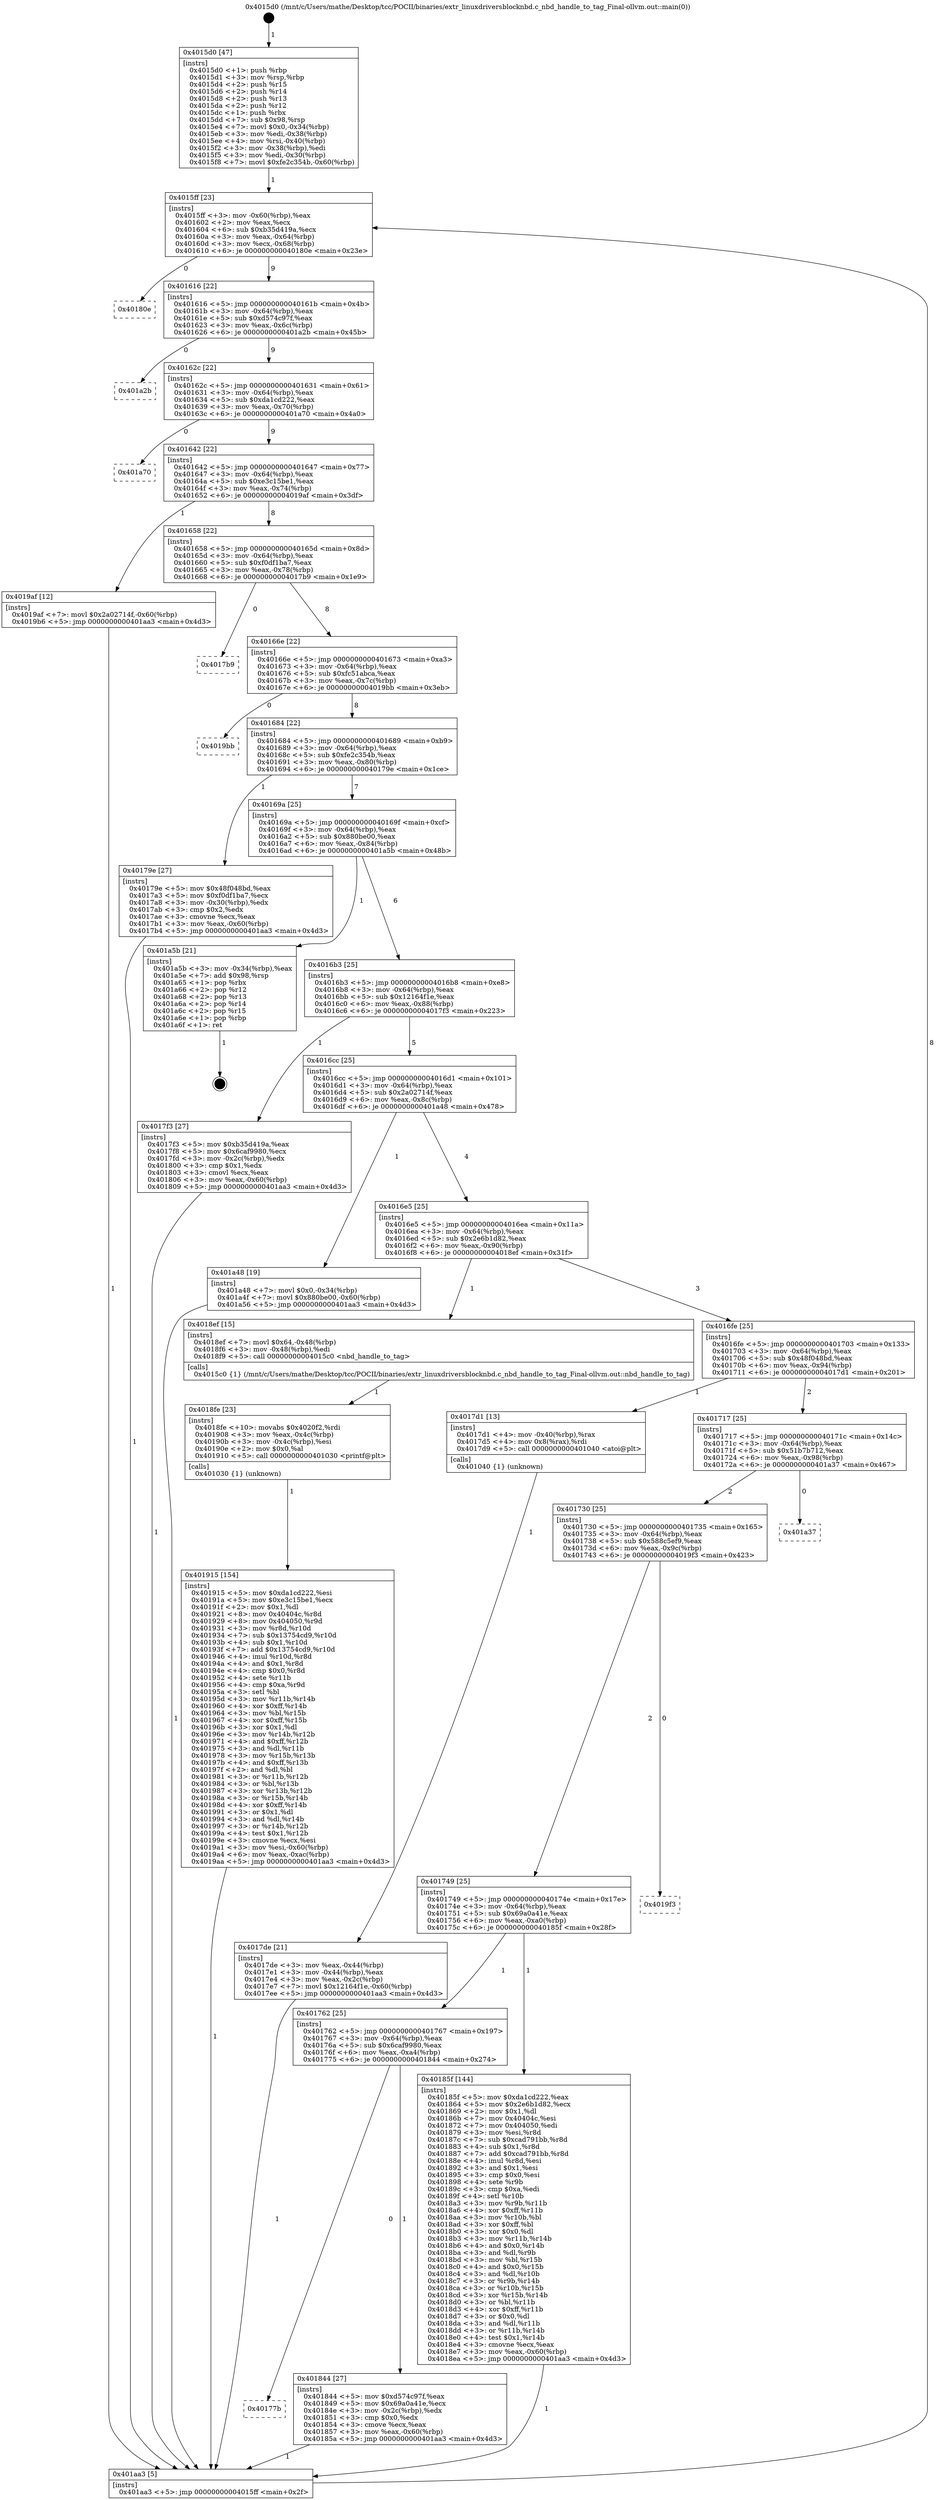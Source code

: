 digraph "0x4015d0" {
  label = "0x4015d0 (/mnt/c/Users/mathe/Desktop/tcc/POCII/binaries/extr_linuxdriversblocknbd.c_nbd_handle_to_tag_Final-ollvm.out::main(0))"
  labelloc = "t"
  node[shape=record]

  Entry [label="",width=0.3,height=0.3,shape=circle,fillcolor=black,style=filled]
  "0x4015ff" [label="{
     0x4015ff [23]\l
     | [instrs]\l
     &nbsp;&nbsp;0x4015ff \<+3\>: mov -0x60(%rbp),%eax\l
     &nbsp;&nbsp;0x401602 \<+2\>: mov %eax,%ecx\l
     &nbsp;&nbsp;0x401604 \<+6\>: sub $0xb35d419a,%ecx\l
     &nbsp;&nbsp;0x40160a \<+3\>: mov %eax,-0x64(%rbp)\l
     &nbsp;&nbsp;0x40160d \<+3\>: mov %ecx,-0x68(%rbp)\l
     &nbsp;&nbsp;0x401610 \<+6\>: je 000000000040180e \<main+0x23e\>\l
  }"]
  "0x40180e" [label="{
     0x40180e\l
  }", style=dashed]
  "0x401616" [label="{
     0x401616 [22]\l
     | [instrs]\l
     &nbsp;&nbsp;0x401616 \<+5\>: jmp 000000000040161b \<main+0x4b\>\l
     &nbsp;&nbsp;0x40161b \<+3\>: mov -0x64(%rbp),%eax\l
     &nbsp;&nbsp;0x40161e \<+5\>: sub $0xd574c97f,%eax\l
     &nbsp;&nbsp;0x401623 \<+3\>: mov %eax,-0x6c(%rbp)\l
     &nbsp;&nbsp;0x401626 \<+6\>: je 0000000000401a2b \<main+0x45b\>\l
  }"]
  Exit [label="",width=0.3,height=0.3,shape=circle,fillcolor=black,style=filled,peripheries=2]
  "0x401a2b" [label="{
     0x401a2b\l
  }", style=dashed]
  "0x40162c" [label="{
     0x40162c [22]\l
     | [instrs]\l
     &nbsp;&nbsp;0x40162c \<+5\>: jmp 0000000000401631 \<main+0x61\>\l
     &nbsp;&nbsp;0x401631 \<+3\>: mov -0x64(%rbp),%eax\l
     &nbsp;&nbsp;0x401634 \<+5\>: sub $0xda1cd222,%eax\l
     &nbsp;&nbsp;0x401639 \<+3\>: mov %eax,-0x70(%rbp)\l
     &nbsp;&nbsp;0x40163c \<+6\>: je 0000000000401a70 \<main+0x4a0\>\l
  }"]
  "0x401915" [label="{
     0x401915 [154]\l
     | [instrs]\l
     &nbsp;&nbsp;0x401915 \<+5\>: mov $0xda1cd222,%esi\l
     &nbsp;&nbsp;0x40191a \<+5\>: mov $0xe3c15be1,%ecx\l
     &nbsp;&nbsp;0x40191f \<+2\>: mov $0x1,%dl\l
     &nbsp;&nbsp;0x401921 \<+8\>: mov 0x40404c,%r8d\l
     &nbsp;&nbsp;0x401929 \<+8\>: mov 0x404050,%r9d\l
     &nbsp;&nbsp;0x401931 \<+3\>: mov %r8d,%r10d\l
     &nbsp;&nbsp;0x401934 \<+7\>: sub $0x13754cd9,%r10d\l
     &nbsp;&nbsp;0x40193b \<+4\>: sub $0x1,%r10d\l
     &nbsp;&nbsp;0x40193f \<+7\>: add $0x13754cd9,%r10d\l
     &nbsp;&nbsp;0x401946 \<+4\>: imul %r10d,%r8d\l
     &nbsp;&nbsp;0x40194a \<+4\>: and $0x1,%r8d\l
     &nbsp;&nbsp;0x40194e \<+4\>: cmp $0x0,%r8d\l
     &nbsp;&nbsp;0x401952 \<+4\>: sete %r11b\l
     &nbsp;&nbsp;0x401956 \<+4\>: cmp $0xa,%r9d\l
     &nbsp;&nbsp;0x40195a \<+3\>: setl %bl\l
     &nbsp;&nbsp;0x40195d \<+3\>: mov %r11b,%r14b\l
     &nbsp;&nbsp;0x401960 \<+4\>: xor $0xff,%r14b\l
     &nbsp;&nbsp;0x401964 \<+3\>: mov %bl,%r15b\l
     &nbsp;&nbsp;0x401967 \<+4\>: xor $0xff,%r15b\l
     &nbsp;&nbsp;0x40196b \<+3\>: xor $0x1,%dl\l
     &nbsp;&nbsp;0x40196e \<+3\>: mov %r14b,%r12b\l
     &nbsp;&nbsp;0x401971 \<+4\>: and $0xff,%r12b\l
     &nbsp;&nbsp;0x401975 \<+3\>: and %dl,%r11b\l
     &nbsp;&nbsp;0x401978 \<+3\>: mov %r15b,%r13b\l
     &nbsp;&nbsp;0x40197b \<+4\>: and $0xff,%r13b\l
     &nbsp;&nbsp;0x40197f \<+2\>: and %dl,%bl\l
     &nbsp;&nbsp;0x401981 \<+3\>: or %r11b,%r12b\l
     &nbsp;&nbsp;0x401984 \<+3\>: or %bl,%r13b\l
     &nbsp;&nbsp;0x401987 \<+3\>: xor %r13b,%r12b\l
     &nbsp;&nbsp;0x40198a \<+3\>: or %r15b,%r14b\l
     &nbsp;&nbsp;0x40198d \<+4\>: xor $0xff,%r14b\l
     &nbsp;&nbsp;0x401991 \<+3\>: or $0x1,%dl\l
     &nbsp;&nbsp;0x401994 \<+3\>: and %dl,%r14b\l
     &nbsp;&nbsp;0x401997 \<+3\>: or %r14b,%r12b\l
     &nbsp;&nbsp;0x40199a \<+4\>: test $0x1,%r12b\l
     &nbsp;&nbsp;0x40199e \<+3\>: cmovne %ecx,%esi\l
     &nbsp;&nbsp;0x4019a1 \<+3\>: mov %esi,-0x60(%rbp)\l
     &nbsp;&nbsp;0x4019a4 \<+6\>: mov %eax,-0xac(%rbp)\l
     &nbsp;&nbsp;0x4019aa \<+5\>: jmp 0000000000401aa3 \<main+0x4d3\>\l
  }"]
  "0x401a70" [label="{
     0x401a70\l
  }", style=dashed]
  "0x401642" [label="{
     0x401642 [22]\l
     | [instrs]\l
     &nbsp;&nbsp;0x401642 \<+5\>: jmp 0000000000401647 \<main+0x77\>\l
     &nbsp;&nbsp;0x401647 \<+3\>: mov -0x64(%rbp),%eax\l
     &nbsp;&nbsp;0x40164a \<+5\>: sub $0xe3c15be1,%eax\l
     &nbsp;&nbsp;0x40164f \<+3\>: mov %eax,-0x74(%rbp)\l
     &nbsp;&nbsp;0x401652 \<+6\>: je 00000000004019af \<main+0x3df\>\l
  }"]
  "0x4018fe" [label="{
     0x4018fe [23]\l
     | [instrs]\l
     &nbsp;&nbsp;0x4018fe \<+10\>: movabs $0x4020f2,%rdi\l
     &nbsp;&nbsp;0x401908 \<+3\>: mov %eax,-0x4c(%rbp)\l
     &nbsp;&nbsp;0x40190b \<+3\>: mov -0x4c(%rbp),%esi\l
     &nbsp;&nbsp;0x40190e \<+2\>: mov $0x0,%al\l
     &nbsp;&nbsp;0x401910 \<+5\>: call 0000000000401030 \<printf@plt\>\l
     | [calls]\l
     &nbsp;&nbsp;0x401030 \{1\} (unknown)\l
  }"]
  "0x4019af" [label="{
     0x4019af [12]\l
     | [instrs]\l
     &nbsp;&nbsp;0x4019af \<+7\>: movl $0x2a02714f,-0x60(%rbp)\l
     &nbsp;&nbsp;0x4019b6 \<+5\>: jmp 0000000000401aa3 \<main+0x4d3\>\l
  }"]
  "0x401658" [label="{
     0x401658 [22]\l
     | [instrs]\l
     &nbsp;&nbsp;0x401658 \<+5\>: jmp 000000000040165d \<main+0x8d\>\l
     &nbsp;&nbsp;0x40165d \<+3\>: mov -0x64(%rbp),%eax\l
     &nbsp;&nbsp;0x401660 \<+5\>: sub $0xf0df1ba7,%eax\l
     &nbsp;&nbsp;0x401665 \<+3\>: mov %eax,-0x78(%rbp)\l
     &nbsp;&nbsp;0x401668 \<+6\>: je 00000000004017b9 \<main+0x1e9\>\l
  }"]
  "0x40177b" [label="{
     0x40177b\l
  }", style=dashed]
  "0x4017b9" [label="{
     0x4017b9\l
  }", style=dashed]
  "0x40166e" [label="{
     0x40166e [22]\l
     | [instrs]\l
     &nbsp;&nbsp;0x40166e \<+5\>: jmp 0000000000401673 \<main+0xa3\>\l
     &nbsp;&nbsp;0x401673 \<+3\>: mov -0x64(%rbp),%eax\l
     &nbsp;&nbsp;0x401676 \<+5\>: sub $0xfc51abca,%eax\l
     &nbsp;&nbsp;0x40167b \<+3\>: mov %eax,-0x7c(%rbp)\l
     &nbsp;&nbsp;0x40167e \<+6\>: je 00000000004019bb \<main+0x3eb\>\l
  }"]
  "0x401844" [label="{
     0x401844 [27]\l
     | [instrs]\l
     &nbsp;&nbsp;0x401844 \<+5\>: mov $0xd574c97f,%eax\l
     &nbsp;&nbsp;0x401849 \<+5\>: mov $0x69a0a41e,%ecx\l
     &nbsp;&nbsp;0x40184e \<+3\>: mov -0x2c(%rbp),%edx\l
     &nbsp;&nbsp;0x401851 \<+3\>: cmp $0x0,%edx\l
     &nbsp;&nbsp;0x401854 \<+3\>: cmove %ecx,%eax\l
     &nbsp;&nbsp;0x401857 \<+3\>: mov %eax,-0x60(%rbp)\l
     &nbsp;&nbsp;0x40185a \<+5\>: jmp 0000000000401aa3 \<main+0x4d3\>\l
  }"]
  "0x4019bb" [label="{
     0x4019bb\l
  }", style=dashed]
  "0x401684" [label="{
     0x401684 [22]\l
     | [instrs]\l
     &nbsp;&nbsp;0x401684 \<+5\>: jmp 0000000000401689 \<main+0xb9\>\l
     &nbsp;&nbsp;0x401689 \<+3\>: mov -0x64(%rbp),%eax\l
     &nbsp;&nbsp;0x40168c \<+5\>: sub $0xfe2c354b,%eax\l
     &nbsp;&nbsp;0x401691 \<+3\>: mov %eax,-0x80(%rbp)\l
     &nbsp;&nbsp;0x401694 \<+6\>: je 000000000040179e \<main+0x1ce\>\l
  }"]
  "0x401762" [label="{
     0x401762 [25]\l
     | [instrs]\l
     &nbsp;&nbsp;0x401762 \<+5\>: jmp 0000000000401767 \<main+0x197\>\l
     &nbsp;&nbsp;0x401767 \<+3\>: mov -0x64(%rbp),%eax\l
     &nbsp;&nbsp;0x40176a \<+5\>: sub $0x6caf9980,%eax\l
     &nbsp;&nbsp;0x40176f \<+6\>: mov %eax,-0xa4(%rbp)\l
     &nbsp;&nbsp;0x401775 \<+6\>: je 0000000000401844 \<main+0x274\>\l
  }"]
  "0x40179e" [label="{
     0x40179e [27]\l
     | [instrs]\l
     &nbsp;&nbsp;0x40179e \<+5\>: mov $0x48f048bd,%eax\l
     &nbsp;&nbsp;0x4017a3 \<+5\>: mov $0xf0df1ba7,%ecx\l
     &nbsp;&nbsp;0x4017a8 \<+3\>: mov -0x30(%rbp),%edx\l
     &nbsp;&nbsp;0x4017ab \<+3\>: cmp $0x2,%edx\l
     &nbsp;&nbsp;0x4017ae \<+3\>: cmovne %ecx,%eax\l
     &nbsp;&nbsp;0x4017b1 \<+3\>: mov %eax,-0x60(%rbp)\l
     &nbsp;&nbsp;0x4017b4 \<+5\>: jmp 0000000000401aa3 \<main+0x4d3\>\l
  }"]
  "0x40169a" [label="{
     0x40169a [25]\l
     | [instrs]\l
     &nbsp;&nbsp;0x40169a \<+5\>: jmp 000000000040169f \<main+0xcf\>\l
     &nbsp;&nbsp;0x40169f \<+3\>: mov -0x64(%rbp),%eax\l
     &nbsp;&nbsp;0x4016a2 \<+5\>: sub $0x880be00,%eax\l
     &nbsp;&nbsp;0x4016a7 \<+6\>: mov %eax,-0x84(%rbp)\l
     &nbsp;&nbsp;0x4016ad \<+6\>: je 0000000000401a5b \<main+0x48b\>\l
  }"]
  "0x401aa3" [label="{
     0x401aa3 [5]\l
     | [instrs]\l
     &nbsp;&nbsp;0x401aa3 \<+5\>: jmp 00000000004015ff \<main+0x2f\>\l
  }"]
  "0x4015d0" [label="{
     0x4015d0 [47]\l
     | [instrs]\l
     &nbsp;&nbsp;0x4015d0 \<+1\>: push %rbp\l
     &nbsp;&nbsp;0x4015d1 \<+3\>: mov %rsp,%rbp\l
     &nbsp;&nbsp;0x4015d4 \<+2\>: push %r15\l
     &nbsp;&nbsp;0x4015d6 \<+2\>: push %r14\l
     &nbsp;&nbsp;0x4015d8 \<+2\>: push %r13\l
     &nbsp;&nbsp;0x4015da \<+2\>: push %r12\l
     &nbsp;&nbsp;0x4015dc \<+1\>: push %rbx\l
     &nbsp;&nbsp;0x4015dd \<+7\>: sub $0x98,%rsp\l
     &nbsp;&nbsp;0x4015e4 \<+7\>: movl $0x0,-0x34(%rbp)\l
     &nbsp;&nbsp;0x4015eb \<+3\>: mov %edi,-0x38(%rbp)\l
     &nbsp;&nbsp;0x4015ee \<+4\>: mov %rsi,-0x40(%rbp)\l
     &nbsp;&nbsp;0x4015f2 \<+3\>: mov -0x38(%rbp),%edi\l
     &nbsp;&nbsp;0x4015f5 \<+3\>: mov %edi,-0x30(%rbp)\l
     &nbsp;&nbsp;0x4015f8 \<+7\>: movl $0xfe2c354b,-0x60(%rbp)\l
  }"]
  "0x40185f" [label="{
     0x40185f [144]\l
     | [instrs]\l
     &nbsp;&nbsp;0x40185f \<+5\>: mov $0xda1cd222,%eax\l
     &nbsp;&nbsp;0x401864 \<+5\>: mov $0x2e6b1d82,%ecx\l
     &nbsp;&nbsp;0x401869 \<+2\>: mov $0x1,%dl\l
     &nbsp;&nbsp;0x40186b \<+7\>: mov 0x40404c,%esi\l
     &nbsp;&nbsp;0x401872 \<+7\>: mov 0x404050,%edi\l
     &nbsp;&nbsp;0x401879 \<+3\>: mov %esi,%r8d\l
     &nbsp;&nbsp;0x40187c \<+7\>: sub $0xcad791bb,%r8d\l
     &nbsp;&nbsp;0x401883 \<+4\>: sub $0x1,%r8d\l
     &nbsp;&nbsp;0x401887 \<+7\>: add $0xcad791bb,%r8d\l
     &nbsp;&nbsp;0x40188e \<+4\>: imul %r8d,%esi\l
     &nbsp;&nbsp;0x401892 \<+3\>: and $0x1,%esi\l
     &nbsp;&nbsp;0x401895 \<+3\>: cmp $0x0,%esi\l
     &nbsp;&nbsp;0x401898 \<+4\>: sete %r9b\l
     &nbsp;&nbsp;0x40189c \<+3\>: cmp $0xa,%edi\l
     &nbsp;&nbsp;0x40189f \<+4\>: setl %r10b\l
     &nbsp;&nbsp;0x4018a3 \<+3\>: mov %r9b,%r11b\l
     &nbsp;&nbsp;0x4018a6 \<+4\>: xor $0xff,%r11b\l
     &nbsp;&nbsp;0x4018aa \<+3\>: mov %r10b,%bl\l
     &nbsp;&nbsp;0x4018ad \<+3\>: xor $0xff,%bl\l
     &nbsp;&nbsp;0x4018b0 \<+3\>: xor $0x0,%dl\l
     &nbsp;&nbsp;0x4018b3 \<+3\>: mov %r11b,%r14b\l
     &nbsp;&nbsp;0x4018b6 \<+4\>: and $0x0,%r14b\l
     &nbsp;&nbsp;0x4018ba \<+3\>: and %dl,%r9b\l
     &nbsp;&nbsp;0x4018bd \<+3\>: mov %bl,%r15b\l
     &nbsp;&nbsp;0x4018c0 \<+4\>: and $0x0,%r15b\l
     &nbsp;&nbsp;0x4018c4 \<+3\>: and %dl,%r10b\l
     &nbsp;&nbsp;0x4018c7 \<+3\>: or %r9b,%r14b\l
     &nbsp;&nbsp;0x4018ca \<+3\>: or %r10b,%r15b\l
     &nbsp;&nbsp;0x4018cd \<+3\>: xor %r15b,%r14b\l
     &nbsp;&nbsp;0x4018d0 \<+3\>: or %bl,%r11b\l
     &nbsp;&nbsp;0x4018d3 \<+4\>: xor $0xff,%r11b\l
     &nbsp;&nbsp;0x4018d7 \<+3\>: or $0x0,%dl\l
     &nbsp;&nbsp;0x4018da \<+3\>: and %dl,%r11b\l
     &nbsp;&nbsp;0x4018dd \<+3\>: or %r11b,%r14b\l
     &nbsp;&nbsp;0x4018e0 \<+4\>: test $0x1,%r14b\l
     &nbsp;&nbsp;0x4018e4 \<+3\>: cmovne %ecx,%eax\l
     &nbsp;&nbsp;0x4018e7 \<+3\>: mov %eax,-0x60(%rbp)\l
     &nbsp;&nbsp;0x4018ea \<+5\>: jmp 0000000000401aa3 \<main+0x4d3\>\l
  }"]
  "0x401a5b" [label="{
     0x401a5b [21]\l
     | [instrs]\l
     &nbsp;&nbsp;0x401a5b \<+3\>: mov -0x34(%rbp),%eax\l
     &nbsp;&nbsp;0x401a5e \<+7\>: add $0x98,%rsp\l
     &nbsp;&nbsp;0x401a65 \<+1\>: pop %rbx\l
     &nbsp;&nbsp;0x401a66 \<+2\>: pop %r12\l
     &nbsp;&nbsp;0x401a68 \<+2\>: pop %r13\l
     &nbsp;&nbsp;0x401a6a \<+2\>: pop %r14\l
     &nbsp;&nbsp;0x401a6c \<+2\>: pop %r15\l
     &nbsp;&nbsp;0x401a6e \<+1\>: pop %rbp\l
     &nbsp;&nbsp;0x401a6f \<+1\>: ret\l
  }"]
  "0x4016b3" [label="{
     0x4016b3 [25]\l
     | [instrs]\l
     &nbsp;&nbsp;0x4016b3 \<+5\>: jmp 00000000004016b8 \<main+0xe8\>\l
     &nbsp;&nbsp;0x4016b8 \<+3\>: mov -0x64(%rbp),%eax\l
     &nbsp;&nbsp;0x4016bb \<+5\>: sub $0x12164f1e,%eax\l
     &nbsp;&nbsp;0x4016c0 \<+6\>: mov %eax,-0x88(%rbp)\l
     &nbsp;&nbsp;0x4016c6 \<+6\>: je 00000000004017f3 \<main+0x223\>\l
  }"]
  "0x401749" [label="{
     0x401749 [25]\l
     | [instrs]\l
     &nbsp;&nbsp;0x401749 \<+5\>: jmp 000000000040174e \<main+0x17e\>\l
     &nbsp;&nbsp;0x40174e \<+3\>: mov -0x64(%rbp),%eax\l
     &nbsp;&nbsp;0x401751 \<+5\>: sub $0x69a0a41e,%eax\l
     &nbsp;&nbsp;0x401756 \<+6\>: mov %eax,-0xa0(%rbp)\l
     &nbsp;&nbsp;0x40175c \<+6\>: je 000000000040185f \<main+0x28f\>\l
  }"]
  "0x4017f3" [label="{
     0x4017f3 [27]\l
     | [instrs]\l
     &nbsp;&nbsp;0x4017f3 \<+5\>: mov $0xb35d419a,%eax\l
     &nbsp;&nbsp;0x4017f8 \<+5\>: mov $0x6caf9980,%ecx\l
     &nbsp;&nbsp;0x4017fd \<+3\>: mov -0x2c(%rbp),%edx\l
     &nbsp;&nbsp;0x401800 \<+3\>: cmp $0x1,%edx\l
     &nbsp;&nbsp;0x401803 \<+3\>: cmovl %ecx,%eax\l
     &nbsp;&nbsp;0x401806 \<+3\>: mov %eax,-0x60(%rbp)\l
     &nbsp;&nbsp;0x401809 \<+5\>: jmp 0000000000401aa3 \<main+0x4d3\>\l
  }"]
  "0x4016cc" [label="{
     0x4016cc [25]\l
     | [instrs]\l
     &nbsp;&nbsp;0x4016cc \<+5\>: jmp 00000000004016d1 \<main+0x101\>\l
     &nbsp;&nbsp;0x4016d1 \<+3\>: mov -0x64(%rbp),%eax\l
     &nbsp;&nbsp;0x4016d4 \<+5\>: sub $0x2a02714f,%eax\l
     &nbsp;&nbsp;0x4016d9 \<+6\>: mov %eax,-0x8c(%rbp)\l
     &nbsp;&nbsp;0x4016df \<+6\>: je 0000000000401a48 \<main+0x478\>\l
  }"]
  "0x4019f3" [label="{
     0x4019f3\l
  }", style=dashed]
  "0x401a48" [label="{
     0x401a48 [19]\l
     | [instrs]\l
     &nbsp;&nbsp;0x401a48 \<+7\>: movl $0x0,-0x34(%rbp)\l
     &nbsp;&nbsp;0x401a4f \<+7\>: movl $0x880be00,-0x60(%rbp)\l
     &nbsp;&nbsp;0x401a56 \<+5\>: jmp 0000000000401aa3 \<main+0x4d3\>\l
  }"]
  "0x4016e5" [label="{
     0x4016e5 [25]\l
     | [instrs]\l
     &nbsp;&nbsp;0x4016e5 \<+5\>: jmp 00000000004016ea \<main+0x11a\>\l
     &nbsp;&nbsp;0x4016ea \<+3\>: mov -0x64(%rbp),%eax\l
     &nbsp;&nbsp;0x4016ed \<+5\>: sub $0x2e6b1d82,%eax\l
     &nbsp;&nbsp;0x4016f2 \<+6\>: mov %eax,-0x90(%rbp)\l
     &nbsp;&nbsp;0x4016f8 \<+6\>: je 00000000004018ef \<main+0x31f\>\l
  }"]
  "0x401730" [label="{
     0x401730 [25]\l
     | [instrs]\l
     &nbsp;&nbsp;0x401730 \<+5\>: jmp 0000000000401735 \<main+0x165\>\l
     &nbsp;&nbsp;0x401735 \<+3\>: mov -0x64(%rbp),%eax\l
     &nbsp;&nbsp;0x401738 \<+5\>: sub $0x588c5ef9,%eax\l
     &nbsp;&nbsp;0x40173d \<+6\>: mov %eax,-0x9c(%rbp)\l
     &nbsp;&nbsp;0x401743 \<+6\>: je 00000000004019f3 \<main+0x423\>\l
  }"]
  "0x4018ef" [label="{
     0x4018ef [15]\l
     | [instrs]\l
     &nbsp;&nbsp;0x4018ef \<+7\>: movl $0x64,-0x48(%rbp)\l
     &nbsp;&nbsp;0x4018f6 \<+3\>: mov -0x48(%rbp),%edi\l
     &nbsp;&nbsp;0x4018f9 \<+5\>: call 00000000004015c0 \<nbd_handle_to_tag\>\l
     | [calls]\l
     &nbsp;&nbsp;0x4015c0 \{1\} (/mnt/c/Users/mathe/Desktop/tcc/POCII/binaries/extr_linuxdriversblocknbd.c_nbd_handle_to_tag_Final-ollvm.out::nbd_handle_to_tag)\l
  }"]
  "0x4016fe" [label="{
     0x4016fe [25]\l
     | [instrs]\l
     &nbsp;&nbsp;0x4016fe \<+5\>: jmp 0000000000401703 \<main+0x133\>\l
     &nbsp;&nbsp;0x401703 \<+3\>: mov -0x64(%rbp),%eax\l
     &nbsp;&nbsp;0x401706 \<+5\>: sub $0x48f048bd,%eax\l
     &nbsp;&nbsp;0x40170b \<+6\>: mov %eax,-0x94(%rbp)\l
     &nbsp;&nbsp;0x401711 \<+6\>: je 00000000004017d1 \<main+0x201\>\l
  }"]
  "0x401a37" [label="{
     0x401a37\l
  }", style=dashed]
  "0x4017d1" [label="{
     0x4017d1 [13]\l
     | [instrs]\l
     &nbsp;&nbsp;0x4017d1 \<+4\>: mov -0x40(%rbp),%rax\l
     &nbsp;&nbsp;0x4017d5 \<+4\>: mov 0x8(%rax),%rdi\l
     &nbsp;&nbsp;0x4017d9 \<+5\>: call 0000000000401040 \<atoi@plt\>\l
     | [calls]\l
     &nbsp;&nbsp;0x401040 \{1\} (unknown)\l
  }"]
  "0x401717" [label="{
     0x401717 [25]\l
     | [instrs]\l
     &nbsp;&nbsp;0x401717 \<+5\>: jmp 000000000040171c \<main+0x14c\>\l
     &nbsp;&nbsp;0x40171c \<+3\>: mov -0x64(%rbp),%eax\l
     &nbsp;&nbsp;0x40171f \<+5\>: sub $0x51b7b712,%eax\l
     &nbsp;&nbsp;0x401724 \<+6\>: mov %eax,-0x98(%rbp)\l
     &nbsp;&nbsp;0x40172a \<+6\>: je 0000000000401a37 \<main+0x467\>\l
  }"]
  "0x4017de" [label="{
     0x4017de [21]\l
     | [instrs]\l
     &nbsp;&nbsp;0x4017de \<+3\>: mov %eax,-0x44(%rbp)\l
     &nbsp;&nbsp;0x4017e1 \<+3\>: mov -0x44(%rbp),%eax\l
     &nbsp;&nbsp;0x4017e4 \<+3\>: mov %eax,-0x2c(%rbp)\l
     &nbsp;&nbsp;0x4017e7 \<+7\>: movl $0x12164f1e,-0x60(%rbp)\l
     &nbsp;&nbsp;0x4017ee \<+5\>: jmp 0000000000401aa3 \<main+0x4d3\>\l
  }"]
  Entry -> "0x4015d0" [label=" 1"]
  "0x4015ff" -> "0x40180e" [label=" 0"]
  "0x4015ff" -> "0x401616" [label=" 9"]
  "0x401a5b" -> Exit [label=" 1"]
  "0x401616" -> "0x401a2b" [label=" 0"]
  "0x401616" -> "0x40162c" [label=" 9"]
  "0x401a48" -> "0x401aa3" [label=" 1"]
  "0x40162c" -> "0x401a70" [label=" 0"]
  "0x40162c" -> "0x401642" [label=" 9"]
  "0x4019af" -> "0x401aa3" [label=" 1"]
  "0x401642" -> "0x4019af" [label=" 1"]
  "0x401642" -> "0x401658" [label=" 8"]
  "0x401915" -> "0x401aa3" [label=" 1"]
  "0x401658" -> "0x4017b9" [label=" 0"]
  "0x401658" -> "0x40166e" [label=" 8"]
  "0x4018fe" -> "0x401915" [label=" 1"]
  "0x40166e" -> "0x4019bb" [label=" 0"]
  "0x40166e" -> "0x401684" [label=" 8"]
  "0x4018ef" -> "0x4018fe" [label=" 1"]
  "0x401684" -> "0x40179e" [label=" 1"]
  "0x401684" -> "0x40169a" [label=" 7"]
  "0x40179e" -> "0x401aa3" [label=" 1"]
  "0x4015d0" -> "0x4015ff" [label=" 1"]
  "0x401aa3" -> "0x4015ff" [label=" 8"]
  "0x401844" -> "0x401aa3" [label=" 1"]
  "0x40169a" -> "0x401a5b" [label=" 1"]
  "0x40169a" -> "0x4016b3" [label=" 6"]
  "0x401762" -> "0x40177b" [label=" 0"]
  "0x4016b3" -> "0x4017f3" [label=" 1"]
  "0x4016b3" -> "0x4016cc" [label=" 5"]
  "0x40185f" -> "0x401aa3" [label=" 1"]
  "0x4016cc" -> "0x401a48" [label=" 1"]
  "0x4016cc" -> "0x4016e5" [label=" 4"]
  "0x401749" -> "0x401762" [label=" 1"]
  "0x4016e5" -> "0x4018ef" [label=" 1"]
  "0x4016e5" -> "0x4016fe" [label=" 3"]
  "0x401762" -> "0x401844" [label=" 1"]
  "0x4016fe" -> "0x4017d1" [label=" 1"]
  "0x4016fe" -> "0x401717" [label=" 2"]
  "0x4017d1" -> "0x4017de" [label=" 1"]
  "0x4017de" -> "0x401aa3" [label=" 1"]
  "0x4017f3" -> "0x401aa3" [label=" 1"]
  "0x401730" -> "0x401749" [label=" 2"]
  "0x401717" -> "0x401a37" [label=" 0"]
  "0x401717" -> "0x401730" [label=" 2"]
  "0x401749" -> "0x40185f" [label=" 1"]
  "0x401730" -> "0x4019f3" [label=" 0"]
}
